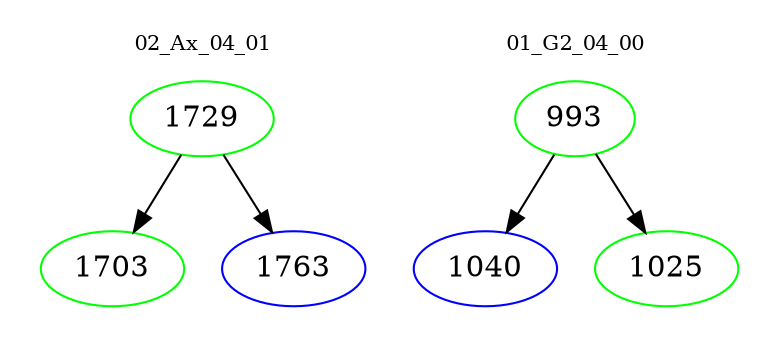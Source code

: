 digraph{
subgraph cluster_0 {
color = white
label = "02_Ax_04_01";
fontsize=10;
T0_1729 [label="1729", color="green"]
T0_1729 -> T0_1703 [color="black"]
T0_1703 [label="1703", color="green"]
T0_1729 -> T0_1763 [color="black"]
T0_1763 [label="1763", color="blue"]
}
subgraph cluster_1 {
color = white
label = "01_G2_04_00";
fontsize=10;
T1_993 [label="993", color="green"]
T1_993 -> T1_1040 [color="black"]
T1_1040 [label="1040", color="blue"]
T1_993 -> T1_1025 [color="black"]
T1_1025 [label="1025", color="green"]
}
}
